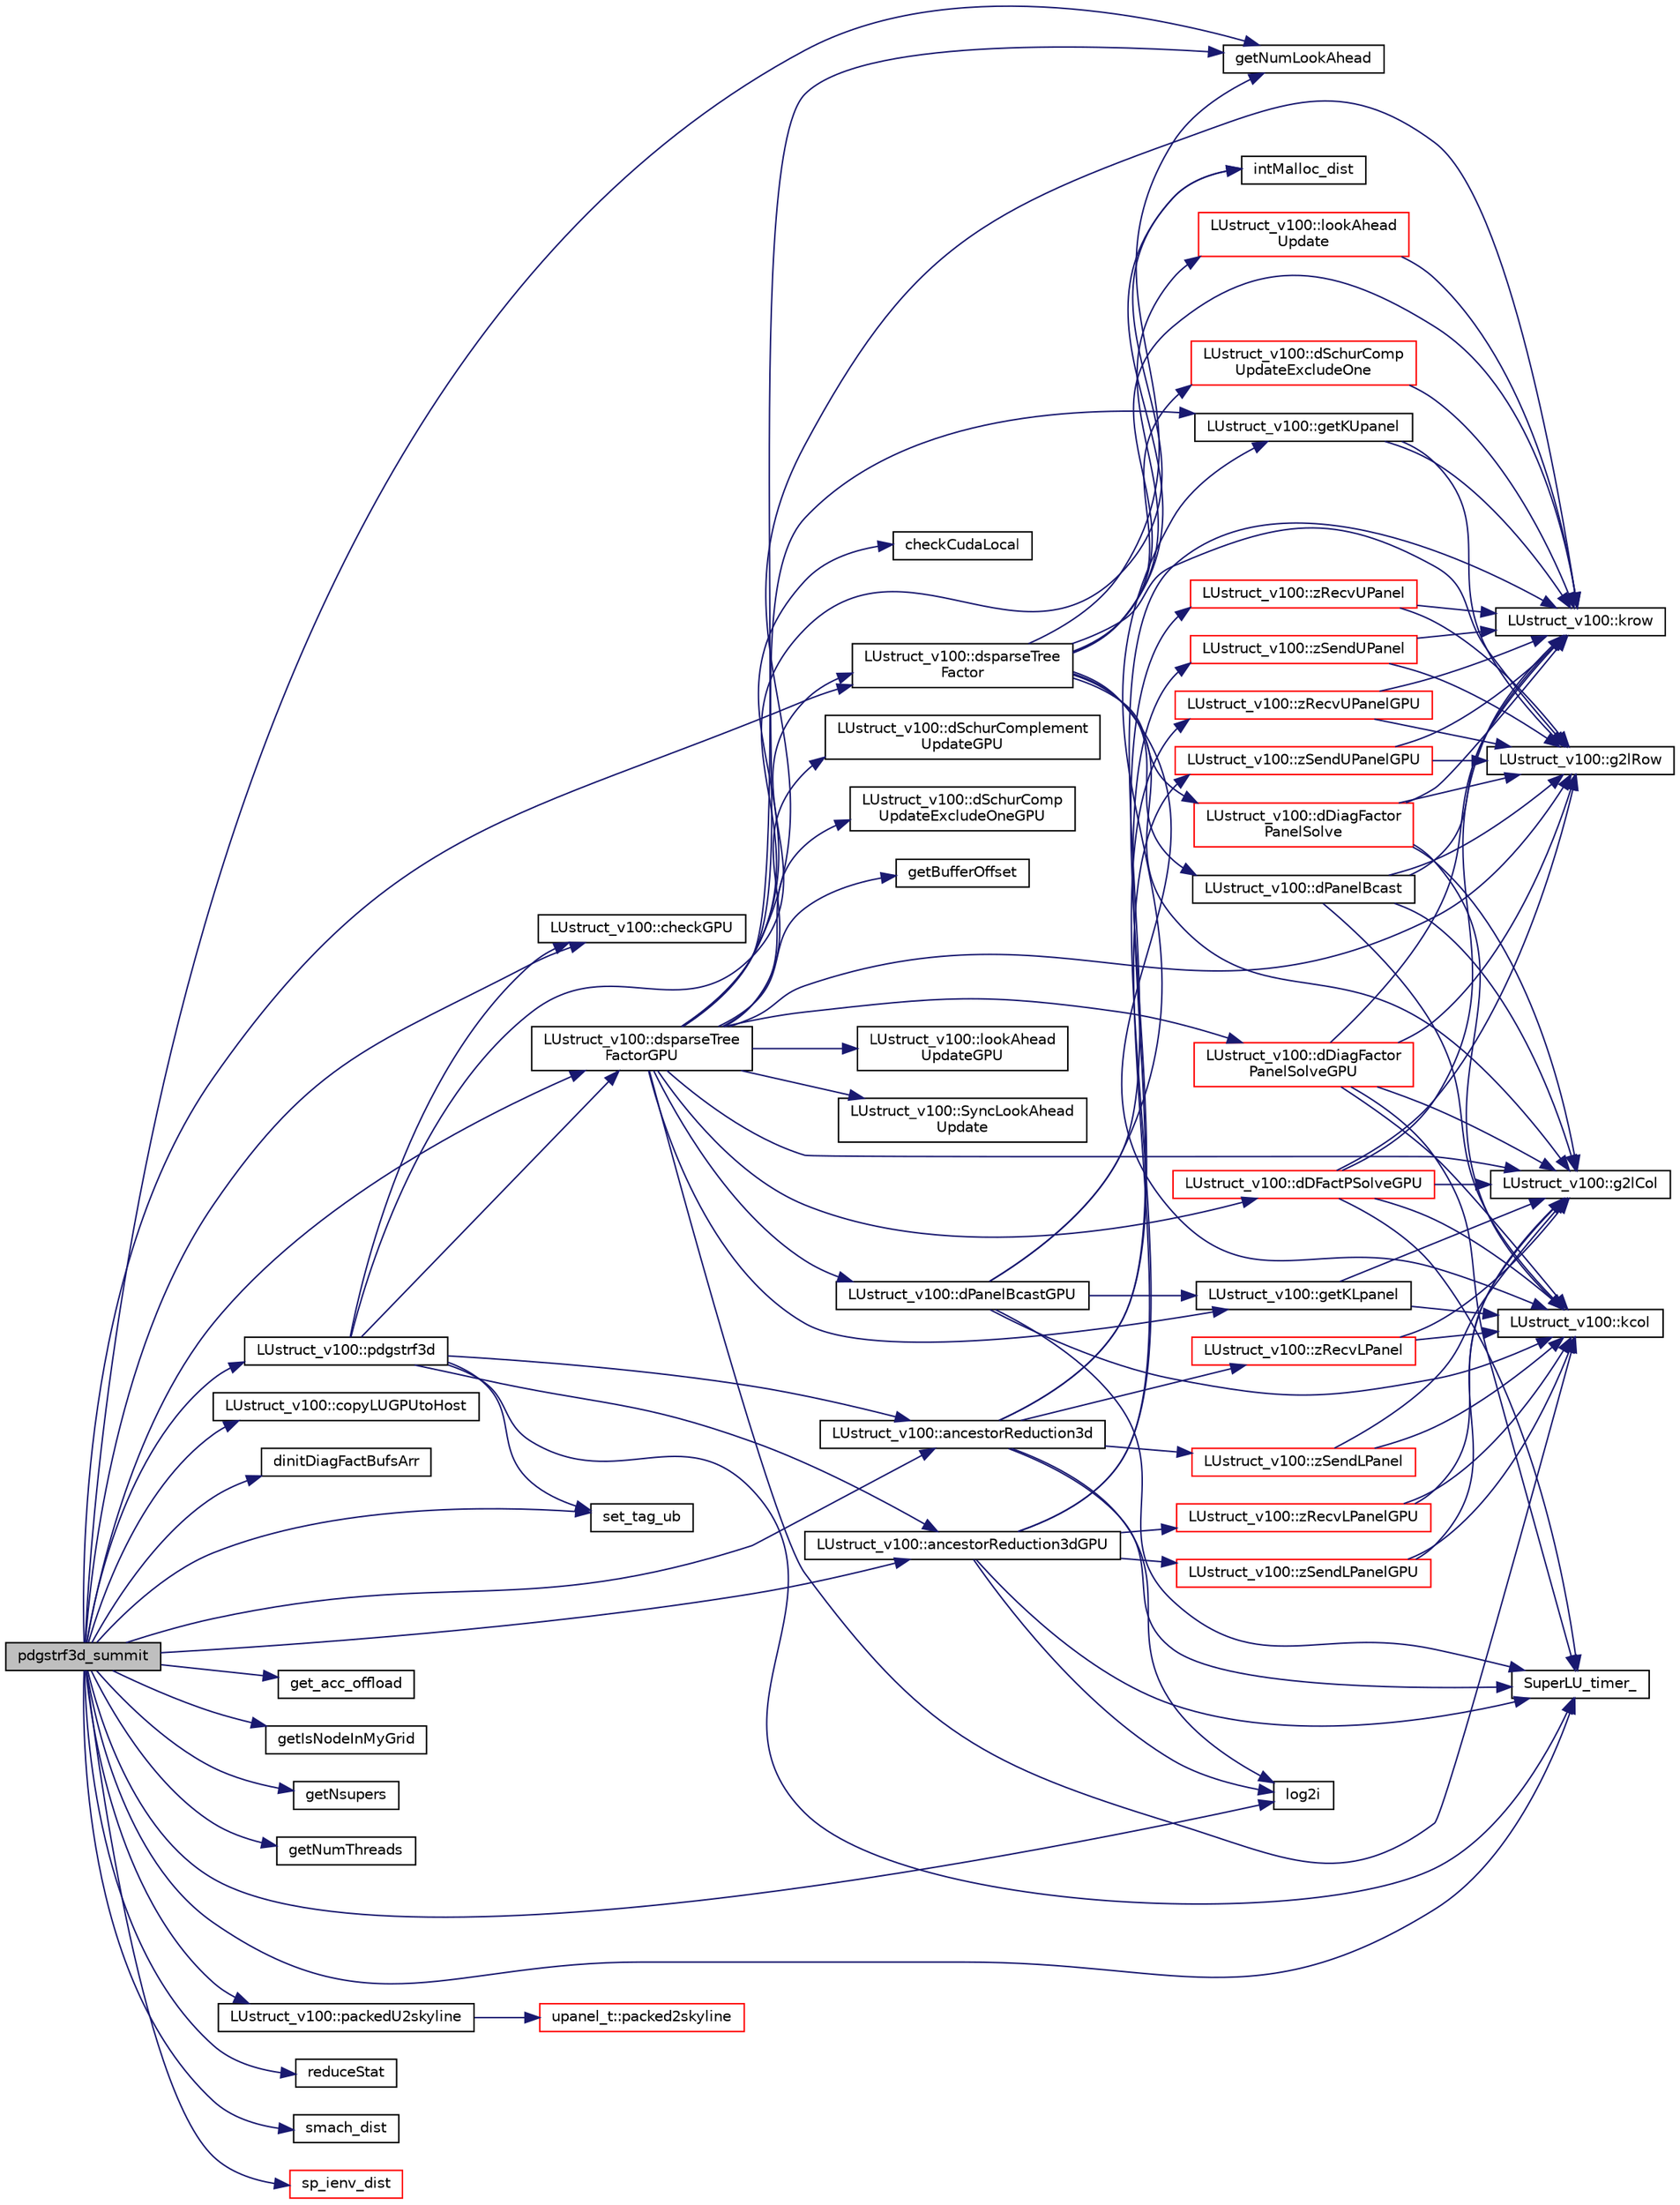 digraph "pdgstrf3d_summit"
{
 // LATEX_PDF_SIZE
  edge [fontname="Helvetica",fontsize="10",labelfontname="Helvetica",labelfontsize="10"];
  node [fontname="Helvetica",fontsize="10",shape=record];
  rankdir="LR";
  Node1 [label="pdgstrf3d_summit",height=0.2,width=0.4,color="black", fillcolor="grey75", style="filled", fontcolor="black",tooltip=" "];
  Node1 -> Node2 [color="midnightblue",fontsize="10",style="solid",fontname="Helvetica"];
  Node2 [label="LUstruct_v100::ancestorReduction3d",height=0.2,width=0.4,color="black", fillcolor="white", style="filled",URL="$structLUstruct__v100.html#a4cd0d9c97c64235f148ea21074109972",tooltip=" "];
  Node2 -> Node3 [color="midnightblue",fontsize="10",style="solid",fontname="Helvetica"];
  Node3 [label="log2i",height=0.2,width=0.4,color="black", fillcolor="white", style="filled",URL="$superlu__defs_8h.html#a136c4bd713589ca86dffdc11ae5477ea",tooltip=" "];
  Node2 -> Node4 [color="midnightblue",fontsize="10",style="solid",fontname="Helvetica"];
  Node4 [label="SuperLU_timer_",height=0.2,width=0.4,color="black", fillcolor="white", style="filled",URL="$superlu__timer_8c.html#a0c6777573bbfe81917cd381e0090d355",tooltip=" "];
  Node2 -> Node5 [color="midnightblue",fontsize="10",style="solid",fontname="Helvetica"];
  Node5 [label="LUstruct_v100::zRecvLPanel",height=0.2,width=0.4,color="red", fillcolor="white", style="filled",URL="$structLUstruct__v100.html#af762f94e413267382f1d783344f65d94",tooltip=" "];
  Node5 -> Node6 [color="midnightblue",fontsize="10",style="solid",fontname="Helvetica"];
  Node6 [label="LUstruct_v100::g2lCol",height=0.2,width=0.4,color="black", fillcolor="white", style="filled",URL="$structLUstruct__v100.html#a993d7187df11e447c03c37c98e0d5c96",tooltip=" "];
  Node5 -> Node7 [color="midnightblue",fontsize="10",style="solid",fontname="Helvetica"];
  Node7 [label="LUstruct_v100::kcol",height=0.2,width=0.4,color="black", fillcolor="white", style="filled",URL="$structLUstruct__v100.html#a27d7dd330db644cbbf62b0cf6cddc3e6",tooltip=" "];
  Node2 -> Node10 [color="midnightblue",fontsize="10",style="solid",fontname="Helvetica"];
  Node10 [label="LUstruct_v100::zRecvUPanel",height=0.2,width=0.4,color="red", fillcolor="white", style="filled",URL="$structLUstruct__v100.html#a243870878e7f376b80ac308cc950dfe3",tooltip=" "];
  Node10 -> Node11 [color="midnightblue",fontsize="10",style="solid",fontname="Helvetica"];
  Node11 [label="LUstruct_v100::g2lRow",height=0.2,width=0.4,color="black", fillcolor="white", style="filled",URL="$structLUstruct__v100.html#ae36c16c5462cfc1b5e1f321c329180d7",tooltip=" "];
  Node10 -> Node12 [color="midnightblue",fontsize="10",style="solid",fontname="Helvetica"];
  Node12 [label="LUstruct_v100::krow",height=0.2,width=0.4,color="black", fillcolor="white", style="filled",URL="$structLUstruct__v100.html#a763e27474c3d9044b15e8768d99bcb34",tooltip=" "];
  Node2 -> Node13 [color="midnightblue",fontsize="10",style="solid",fontname="Helvetica"];
  Node13 [label="LUstruct_v100::zSendLPanel",height=0.2,width=0.4,color="red", fillcolor="white", style="filled",URL="$structLUstruct__v100.html#a778bc8f05784aee139d46d7bc6e694a1",tooltip=" "];
  Node13 -> Node6 [color="midnightblue",fontsize="10",style="solid",fontname="Helvetica"];
  Node13 -> Node7 [color="midnightblue",fontsize="10",style="solid",fontname="Helvetica"];
  Node2 -> Node17 [color="midnightblue",fontsize="10",style="solid",fontname="Helvetica"];
  Node17 [label="LUstruct_v100::zSendUPanel",height=0.2,width=0.4,color="red", fillcolor="white", style="filled",URL="$structLUstruct__v100.html#a55d4dfb071be3bb74d4156db58f07d3c",tooltip=" "];
  Node17 -> Node11 [color="midnightblue",fontsize="10",style="solid",fontname="Helvetica"];
  Node17 -> Node12 [color="midnightblue",fontsize="10",style="solid",fontname="Helvetica"];
  Node1 -> Node21 [color="midnightblue",fontsize="10",style="solid",fontname="Helvetica"];
  Node21 [label="LUstruct_v100::ancestorReduction3dGPU",height=0.2,width=0.4,color="black", fillcolor="white", style="filled",URL="$structLUstruct__v100.html#ad4475ce14bf2210e9e4230f31b592238",tooltip=" "];
  Node21 -> Node3 [color="midnightblue",fontsize="10",style="solid",fontname="Helvetica"];
  Node21 -> Node4 [color="midnightblue",fontsize="10",style="solid",fontname="Helvetica"];
  Node21 -> Node22 [color="midnightblue",fontsize="10",style="solid",fontname="Helvetica"];
  Node22 [label="LUstruct_v100::zRecvLPanelGPU",height=0.2,width=0.4,color="red", fillcolor="white", style="filled",URL="$structLUstruct__v100.html#a515f4751f9882a3a81cd508c5ea0cd9f",tooltip=" "];
  Node22 -> Node6 [color="midnightblue",fontsize="10",style="solid",fontname="Helvetica"];
  Node22 -> Node7 [color="midnightblue",fontsize="10",style="solid",fontname="Helvetica"];
  Node21 -> Node26 [color="midnightblue",fontsize="10",style="solid",fontname="Helvetica"];
  Node26 [label="LUstruct_v100::zRecvUPanelGPU",height=0.2,width=0.4,color="red", fillcolor="white", style="filled",URL="$structLUstruct__v100.html#acc52366bf8898a069cb53a6ff159c908",tooltip=" "];
  Node26 -> Node11 [color="midnightblue",fontsize="10",style="solid",fontname="Helvetica"];
  Node26 -> Node12 [color="midnightblue",fontsize="10",style="solid",fontname="Helvetica"];
  Node21 -> Node30 [color="midnightblue",fontsize="10",style="solid",fontname="Helvetica"];
  Node30 [label="LUstruct_v100::zSendLPanelGPU",height=0.2,width=0.4,color="red", fillcolor="white", style="filled",URL="$structLUstruct__v100.html#aa58d99eb074c0afff271cd104ad96807",tooltip=" "];
  Node30 -> Node6 [color="midnightblue",fontsize="10",style="solid",fontname="Helvetica"];
  Node30 -> Node7 [color="midnightblue",fontsize="10",style="solid",fontname="Helvetica"];
  Node21 -> Node31 [color="midnightblue",fontsize="10",style="solid",fontname="Helvetica"];
  Node31 [label="LUstruct_v100::zSendUPanelGPU",height=0.2,width=0.4,color="red", fillcolor="white", style="filled",URL="$structLUstruct__v100.html#a641e13f4ddd69da6eec2b25a9f62f47b",tooltip=" "];
  Node31 -> Node11 [color="midnightblue",fontsize="10",style="solid",fontname="Helvetica"];
  Node31 -> Node12 [color="midnightblue",fontsize="10",style="solid",fontname="Helvetica"];
  Node1 -> Node32 [color="midnightblue",fontsize="10",style="solid",fontname="Helvetica"];
  Node32 [label="LUstruct_v100::checkGPU",height=0.2,width=0.4,color="black", fillcolor="white", style="filled",URL="$structLUstruct__v100.html#aa3cc802819d2f4ddc702b1fc3acb7a0c",tooltip=" "];
  Node1 -> Node33 [color="midnightblue",fontsize="10",style="solid",fontname="Helvetica"];
  Node33 [label="LUstruct_v100::copyLUGPUtoHost",height=0.2,width=0.4,color="black", fillcolor="white", style="filled",URL="$structLUstruct__v100.html#a98baeba3a9eeb3c709d8fb82e98738a5",tooltip=" "];
  Node1 -> Node34 [color="midnightblue",fontsize="10",style="solid",fontname="Helvetica"];
  Node34 [label="dinitDiagFactBufsArr",height=0.2,width=0.4,color="black", fillcolor="white", style="filled",URL="$superlu__ddefs_8h.html#a4c10d51fff22d8b190454c79c974d0e8",tooltip=" "];
  Node1 -> Node35 [color="midnightblue",fontsize="10",style="solid",fontname="Helvetica"];
  Node35 [label="LUstruct_v100::dsparseTree\lFactor",height=0.2,width=0.4,color="black", fillcolor="white", style="filled",URL="$structLUstruct__v100.html#a81be5cdce94b1ad8bfdf380f4aaf602f",tooltip=" "];
  Node35 -> Node36 [color="midnightblue",fontsize="10",style="solid",fontname="Helvetica"];
  Node36 [label="LUstruct_v100::dDiagFactor\lPanelSolve",height=0.2,width=0.4,color="red", fillcolor="white", style="filled",URL="$structLUstruct__v100.html#a2e1f892905b428de14fa7e46f80a68cf",tooltip=" "];
  Node36 -> Node6 [color="midnightblue",fontsize="10",style="solid",fontname="Helvetica"];
  Node36 -> Node11 [color="midnightblue",fontsize="10",style="solid",fontname="Helvetica"];
  Node36 -> Node7 [color="midnightblue",fontsize="10",style="solid",fontname="Helvetica"];
  Node36 -> Node12 [color="midnightblue",fontsize="10",style="solid",fontname="Helvetica"];
  Node35 -> Node51 [color="midnightblue",fontsize="10",style="solid",fontname="Helvetica"];
  Node51 [label="LUstruct_v100::dPanelBcast",height=0.2,width=0.4,color="black", fillcolor="white", style="filled",URL="$structLUstruct__v100.html#a944af4f56f81ff39c1f442d7d6175d55",tooltip=" "];
  Node51 -> Node6 [color="midnightblue",fontsize="10",style="solid",fontname="Helvetica"];
  Node51 -> Node11 [color="midnightblue",fontsize="10",style="solid",fontname="Helvetica"];
  Node51 -> Node7 [color="midnightblue",fontsize="10",style="solid",fontname="Helvetica"];
  Node51 -> Node12 [color="midnightblue",fontsize="10",style="solid",fontname="Helvetica"];
  Node35 -> Node52 [color="midnightblue",fontsize="10",style="solid",fontname="Helvetica"];
  Node52 [label="LUstruct_v100::dSchurComp\lUpdateExcludeOne",height=0.2,width=0.4,color="red", fillcolor="white", style="filled",URL="$structLUstruct__v100.html#a1d41b0a2db3668dcc4e17ed404909006",tooltip=" "];
  Node52 -> Node12 [color="midnightblue",fontsize="10",style="solid",fontname="Helvetica"];
  Node35 -> Node6 [color="midnightblue",fontsize="10",style="solid",fontname="Helvetica"];
  Node35 -> Node11 [color="midnightblue",fontsize="10",style="solid",fontname="Helvetica"];
  Node35 -> Node66 [color="midnightblue",fontsize="10",style="solid",fontname="Helvetica"];
  Node66 [label="getNumLookAhead",height=0.2,width=0.4,color="black", fillcolor="white", style="filled",URL="$superlu__defs_8h.html#a7c7c25ad328cac2249ec07b230eb5529",tooltip=" "];
  Node35 -> Node67 [color="midnightblue",fontsize="10",style="solid",fontname="Helvetica"];
  Node67 [label="intMalloc_dist",height=0.2,width=0.4,color="black", fillcolor="white", style="filled",URL="$memory_8c.html#a2c2df35072e313373438cccdb98b885c",tooltip=" "];
  Node35 -> Node7 [color="midnightblue",fontsize="10",style="solid",fontname="Helvetica"];
  Node35 -> Node12 [color="midnightblue",fontsize="10",style="solid",fontname="Helvetica"];
  Node35 -> Node68 [color="midnightblue",fontsize="10",style="solid",fontname="Helvetica"];
  Node68 [label="LUstruct_v100::lookAhead\lUpdate",height=0.2,width=0.4,color="red", fillcolor="white", style="filled",URL="$structLUstruct__v100.html#ac0bb4bc69db9a8fc4cafbc740346dac4",tooltip=" "];
  Node68 -> Node12 [color="midnightblue",fontsize="10",style="solid",fontname="Helvetica"];
  Node1 -> Node69 [color="midnightblue",fontsize="10",style="solid",fontname="Helvetica"];
  Node69 [label="LUstruct_v100::dsparseTree\lFactorGPU",height=0.2,width=0.4,color="black", fillcolor="white", style="filled",URL="$structLUstruct__v100.html#ac4592f8805ed1ad0beb724f98ecfa17a",tooltip=" "];
  Node69 -> Node70 [color="midnightblue",fontsize="10",style="solid",fontname="Helvetica"];
  Node70 [label="checkCudaLocal",height=0.2,width=0.4,color="black", fillcolor="white", style="filled",URL="$lupanels_8hpp.html#acecc9aa0f08730077ae153bf1ed2e81f",tooltip=" "];
  Node69 -> Node71 [color="midnightblue",fontsize="10",style="solid",fontname="Helvetica"];
  Node71 [label="LUstruct_v100::dDFactPSolveGPU",height=0.2,width=0.4,color="red", fillcolor="white", style="filled",URL="$structLUstruct__v100.html#afee34ca5a8e6010d14732445c3697353",tooltip=" "];
  Node71 -> Node6 [color="midnightblue",fontsize="10",style="solid",fontname="Helvetica"];
  Node71 -> Node11 [color="midnightblue",fontsize="10",style="solid",fontname="Helvetica"];
  Node71 -> Node7 [color="midnightblue",fontsize="10",style="solid",fontname="Helvetica"];
  Node71 -> Node12 [color="midnightblue",fontsize="10",style="solid",fontname="Helvetica"];
  Node71 -> Node4 [color="midnightblue",fontsize="10",style="solid",fontname="Helvetica"];
  Node69 -> Node75 [color="midnightblue",fontsize="10",style="solid",fontname="Helvetica"];
  Node75 [label="LUstruct_v100::dDiagFactor\lPanelSolveGPU",height=0.2,width=0.4,color="red", fillcolor="white", style="filled",URL="$structLUstruct__v100.html#a6106b2c9ecde0cf2e2c7c4b103e352b6",tooltip=" "];
  Node75 -> Node6 [color="midnightblue",fontsize="10",style="solid",fontname="Helvetica"];
  Node75 -> Node11 [color="midnightblue",fontsize="10",style="solid",fontname="Helvetica"];
  Node75 -> Node7 [color="midnightblue",fontsize="10",style="solid",fontname="Helvetica"];
  Node75 -> Node12 [color="midnightblue",fontsize="10",style="solid",fontname="Helvetica"];
  Node75 -> Node4 [color="midnightblue",fontsize="10",style="solid",fontname="Helvetica"];
  Node69 -> Node77 [color="midnightblue",fontsize="10",style="solid",fontname="Helvetica"];
  Node77 [label="LUstruct_v100::dPanelBcastGPU",height=0.2,width=0.4,color="black", fillcolor="white", style="filled",URL="$structLUstruct__v100.html#a698c26293b09411bb4ee66055e70e16f",tooltip=" "];
  Node77 -> Node78 [color="midnightblue",fontsize="10",style="solid",fontname="Helvetica"];
  Node78 [label="LUstruct_v100::getKLpanel",height=0.2,width=0.4,color="black", fillcolor="white", style="filled",URL="$structLUstruct__v100.html#a788d2fa8eeeaf533f4782da5b7bb0313",tooltip=" "];
  Node78 -> Node6 [color="midnightblue",fontsize="10",style="solid",fontname="Helvetica"];
  Node78 -> Node7 [color="midnightblue",fontsize="10",style="solid",fontname="Helvetica"];
  Node77 -> Node79 [color="midnightblue",fontsize="10",style="solid",fontname="Helvetica"];
  Node79 [label="LUstruct_v100::getKUpanel",height=0.2,width=0.4,color="black", fillcolor="white", style="filled",URL="$structLUstruct__v100.html#a19101cbac3b27b7e7eafd2cfe09759cf",tooltip=" "];
  Node79 -> Node11 [color="midnightblue",fontsize="10",style="solid",fontname="Helvetica"];
  Node79 -> Node12 [color="midnightblue",fontsize="10",style="solid",fontname="Helvetica"];
  Node77 -> Node7 [color="midnightblue",fontsize="10",style="solid",fontname="Helvetica"];
  Node77 -> Node12 [color="midnightblue",fontsize="10",style="solid",fontname="Helvetica"];
  Node77 -> Node4 [color="midnightblue",fontsize="10",style="solid",fontname="Helvetica"];
  Node69 -> Node80 [color="midnightblue",fontsize="10",style="solid",fontname="Helvetica"];
  Node80 [label="LUstruct_v100::dSchurComplement\lUpdateGPU",height=0.2,width=0.4,color="black", fillcolor="white", style="filled",URL="$structLUstruct__v100.html#ac1ef51b9a51b7c92b5ed823c52924d67",tooltip=" "];
  Node69 -> Node81 [color="midnightblue",fontsize="10",style="solid",fontname="Helvetica"];
  Node81 [label="LUstruct_v100::dSchurComp\lUpdateExcludeOneGPU",height=0.2,width=0.4,color="black", fillcolor="white", style="filled",URL="$structLUstruct__v100.html#af530db3f0c132a92da1c6775a7eb44c8",tooltip=" "];
  Node69 -> Node6 [color="midnightblue",fontsize="10",style="solid",fontname="Helvetica"];
  Node69 -> Node11 [color="midnightblue",fontsize="10",style="solid",fontname="Helvetica"];
  Node69 -> Node82 [color="midnightblue",fontsize="10",style="solid",fontname="Helvetica"];
  Node82 [label="getBufferOffset",height=0.2,width=0.4,color="black", fillcolor="white", style="filled",URL="$dsparseTreeFactorGPU_8cpp.html#aa5ce6aee703801735590e9c7ab92db40",tooltip=" "];
  Node69 -> Node78 [color="midnightblue",fontsize="10",style="solid",fontname="Helvetica"];
  Node69 -> Node79 [color="midnightblue",fontsize="10",style="solid",fontname="Helvetica"];
  Node69 -> Node66 [color="midnightblue",fontsize="10",style="solid",fontname="Helvetica"];
  Node69 -> Node67 [color="midnightblue",fontsize="10",style="solid",fontname="Helvetica"];
  Node69 -> Node7 [color="midnightblue",fontsize="10",style="solid",fontname="Helvetica"];
  Node69 -> Node12 [color="midnightblue",fontsize="10",style="solid",fontname="Helvetica"];
  Node69 -> Node83 [color="midnightblue",fontsize="10",style="solid",fontname="Helvetica"];
  Node83 [label="LUstruct_v100::lookAhead\lUpdateGPU",height=0.2,width=0.4,color="black", fillcolor="white", style="filled",URL="$structLUstruct__v100.html#a6a4ffd6be9ecaff2b161d3593e96048c",tooltip=" "];
  Node69 -> Node84 [color="midnightblue",fontsize="10",style="solid",fontname="Helvetica"];
  Node84 [label="LUstruct_v100::SyncLookAhead\lUpdate",height=0.2,width=0.4,color="black", fillcolor="white", style="filled",URL="$structLUstruct__v100.html#af66b7b422b4e3011cfa373442686b090",tooltip=" "];
  Node1 -> Node85 [color="midnightblue",fontsize="10",style="solid",fontname="Helvetica"];
  Node85 [label="get_acc_offload",height=0.2,width=0.4,color="black", fillcolor="white", style="filled",URL="$sec__structs_8c.html#a814716ba8d91ab086ba980485236c7ac",tooltip=" "];
  Node1 -> Node86 [color="midnightblue",fontsize="10",style="solid",fontname="Helvetica"];
  Node86 [label="getIsNodeInMyGrid",height=0.2,width=0.4,color="black", fillcolor="white", style="filled",URL="$superlu__defs_8h.html#ab7419ded807f1ba11ae54bd1104be02c",tooltip=" "];
  Node1 -> Node87 [color="midnightblue",fontsize="10",style="solid",fontname="Helvetica"];
  Node87 [label="getNsupers",height=0.2,width=0.4,color="black", fillcolor="white", style="filled",URL="$superlu__ddefs_8h.html#a3535120fba14b850ddd4f87b63c75d9a",tooltip=" "];
  Node1 -> Node66 [color="midnightblue",fontsize="10",style="solid",fontname="Helvetica"];
  Node1 -> Node88 [color="midnightblue",fontsize="10",style="solid",fontname="Helvetica"];
  Node88 [label="getNumThreads",height=0.2,width=0.4,color="black", fillcolor="white", style="filled",URL="$superlu__defs_8h.html#aa4c00723599efa0ea5f1257547a1373b",tooltip=" "];
  Node1 -> Node3 [color="midnightblue",fontsize="10",style="solid",fontname="Helvetica"];
  Node1 -> Node89 [color="midnightblue",fontsize="10",style="solid",fontname="Helvetica"];
  Node89 [label="LUstruct_v100::packedU2skyline",height=0.2,width=0.4,color="black", fillcolor="white", style="filled",URL="$structLUstruct__v100.html#a0e3d7f97c0a671662145b05b08a07224",tooltip=" "];
  Node89 -> Node90 [color="midnightblue",fontsize="10",style="solid",fontname="Helvetica"];
  Node90 [label="upanel_t::packed2skyline",height=0.2,width=0.4,color="red", fillcolor="white", style="filled",URL="$classupanel__t.html#a4e24e1a2da5e9193d943a4dc627e0ea3",tooltip=" "];
  Node1 -> Node91 [color="midnightblue",fontsize="10",style="solid",fontname="Helvetica"];
  Node91 [label="LUstruct_v100::pdgstrf3d",height=0.2,width=0.4,color="black", fillcolor="white", style="filled",URL="$structLUstruct__v100.html#a80324555bc4f128a8f64af2846f46a3d",tooltip=" "];
  Node91 -> Node2 [color="midnightblue",fontsize="10",style="solid",fontname="Helvetica"];
  Node91 -> Node21 [color="midnightblue",fontsize="10",style="solid",fontname="Helvetica"];
  Node91 -> Node32 [color="midnightblue",fontsize="10",style="solid",fontname="Helvetica"];
  Node91 -> Node35 [color="midnightblue",fontsize="10",style="solid",fontname="Helvetica"];
  Node91 -> Node69 [color="midnightblue",fontsize="10",style="solid",fontname="Helvetica"];
  Node91 -> Node92 [color="midnightblue",fontsize="10",style="solid",fontname="Helvetica"];
  Node92 [label="set_tag_ub",height=0.2,width=0.4,color="black", fillcolor="white", style="filled",URL="$superlu__defs_8h.html#a7f357762554fcbeb6c9b191ccb21a8a6",tooltip=" "];
  Node91 -> Node4 [color="midnightblue",fontsize="10",style="solid",fontname="Helvetica"];
  Node1 -> Node93 [color="midnightblue",fontsize="10",style="solid",fontname="Helvetica"];
  Node93 [label="reduceStat",height=0.2,width=0.4,color="black", fillcolor="white", style="filled",URL="$superlu__defs_8h.html#a2ed98f12a5130869a7ef76dd97830af5",tooltip=" "];
  Node1 -> Node92 [color="midnightblue",fontsize="10",style="solid",fontname="Helvetica"];
  Node1 -> Node94 [color="midnightblue",fontsize="10",style="solid",fontname="Helvetica"];
  Node94 [label="smach_dist",height=0.2,width=0.4,color="black", fillcolor="white", style="filled",URL="$smach__dist_8c.html#a7fe5e800bc6c97889ed8ecdc073dbaf9",tooltip=" "];
  Node1 -> Node95 [color="midnightblue",fontsize="10",style="solid",fontname="Helvetica"];
  Node95 [label="sp_ienv_dist",height=0.2,width=0.4,color="red", fillcolor="white", style="filled",URL="$SRC_2sp__ienv_8c.html#a004725eb174f73ba121db829451a8e8c",tooltip=" "];
  Node1 -> Node4 [color="midnightblue",fontsize="10",style="solid",fontname="Helvetica"];
}
